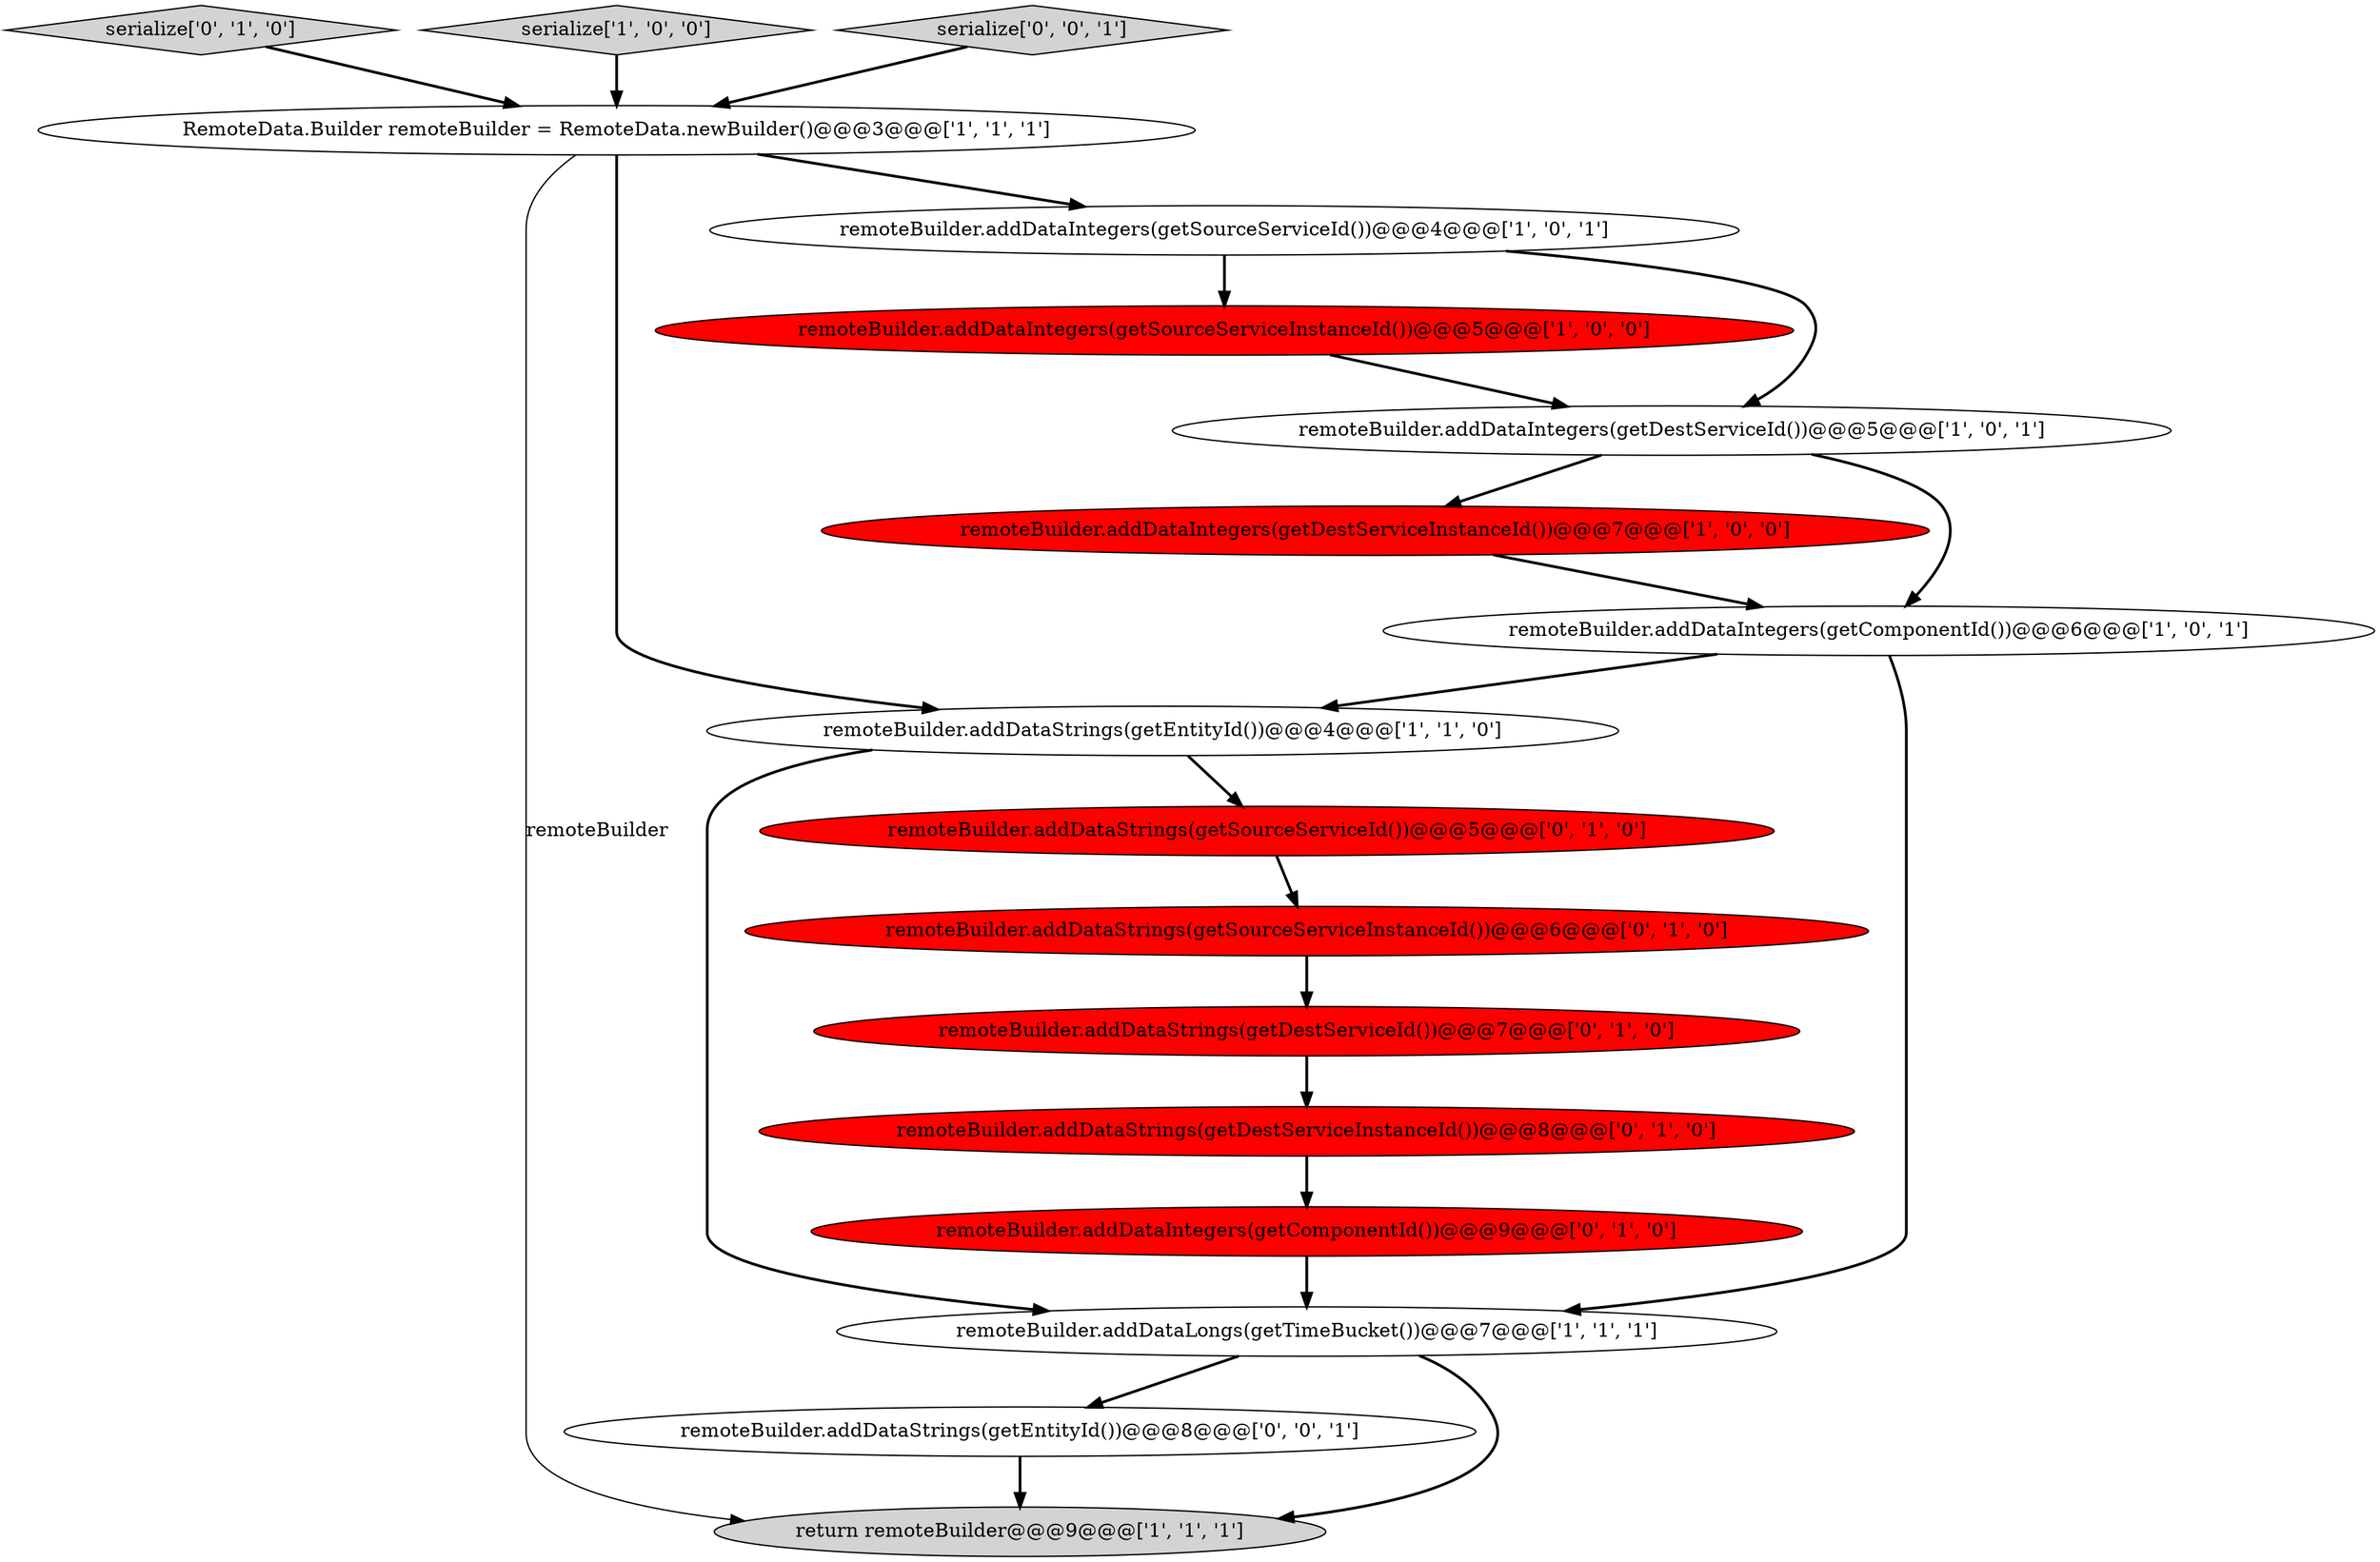 digraph {
15 [style = filled, label = "remoteBuilder.addDataIntegers(getComponentId())@@@9@@@['0', '1', '0']", fillcolor = red, shape = ellipse image = "AAA1AAABBB2BBB"];
13 [style = filled, label = "serialize['0', '1', '0']", fillcolor = lightgray, shape = diamond image = "AAA0AAABBB2BBB"];
3 [style = filled, label = "remoteBuilder.addDataIntegers(getSourceServiceInstanceId())@@@5@@@['1', '0', '0']", fillcolor = red, shape = ellipse image = "AAA1AAABBB1BBB"];
2 [style = filled, label = "serialize['1', '0', '0']", fillcolor = lightgray, shape = diamond image = "AAA0AAABBB1BBB"];
4 [style = filled, label = "remoteBuilder.addDataIntegers(getDestServiceInstanceId())@@@7@@@['1', '0', '0']", fillcolor = red, shape = ellipse image = "AAA1AAABBB1BBB"];
6 [style = filled, label = "RemoteData.Builder remoteBuilder = RemoteData.newBuilder()@@@3@@@['1', '1', '1']", fillcolor = white, shape = ellipse image = "AAA0AAABBB1BBB"];
0 [style = filled, label = "remoteBuilder.addDataIntegers(getSourceServiceId())@@@4@@@['1', '0', '1']", fillcolor = white, shape = ellipse image = "AAA0AAABBB1BBB"];
7 [style = filled, label = "remoteBuilder.addDataIntegers(getComponentId())@@@6@@@['1', '0', '1']", fillcolor = white, shape = ellipse image = "AAA0AAABBB1BBB"];
9 [style = filled, label = "return remoteBuilder@@@9@@@['1', '1', '1']", fillcolor = lightgray, shape = ellipse image = "AAA0AAABBB1BBB"];
11 [style = filled, label = "remoteBuilder.addDataStrings(getDestServiceId())@@@7@@@['0', '1', '0']", fillcolor = red, shape = ellipse image = "AAA1AAABBB2BBB"];
12 [style = filled, label = "remoteBuilder.addDataStrings(getDestServiceInstanceId())@@@8@@@['0', '1', '0']", fillcolor = red, shape = ellipse image = "AAA1AAABBB2BBB"];
14 [style = filled, label = "remoteBuilder.addDataStrings(getSourceServiceId())@@@5@@@['0', '1', '0']", fillcolor = red, shape = ellipse image = "AAA1AAABBB2BBB"];
5 [style = filled, label = "remoteBuilder.addDataIntegers(getDestServiceId())@@@5@@@['1', '0', '1']", fillcolor = white, shape = ellipse image = "AAA0AAABBB1BBB"];
17 [style = filled, label = "serialize['0', '0', '1']", fillcolor = lightgray, shape = diamond image = "AAA0AAABBB3BBB"];
8 [style = filled, label = "remoteBuilder.addDataStrings(getEntityId())@@@4@@@['1', '1', '0']", fillcolor = white, shape = ellipse image = "AAA0AAABBB1BBB"];
10 [style = filled, label = "remoteBuilder.addDataStrings(getSourceServiceInstanceId())@@@6@@@['0', '1', '0']", fillcolor = red, shape = ellipse image = "AAA1AAABBB2BBB"];
1 [style = filled, label = "remoteBuilder.addDataLongs(getTimeBucket())@@@7@@@['1', '1', '1']", fillcolor = white, shape = ellipse image = "AAA0AAABBB1BBB"];
16 [style = filled, label = "remoteBuilder.addDataStrings(getEntityId())@@@8@@@['0', '0', '1']", fillcolor = white, shape = ellipse image = "AAA0AAABBB3BBB"];
0->3 [style = bold, label=""];
7->1 [style = bold, label=""];
6->9 [style = solid, label="remoteBuilder"];
17->6 [style = bold, label=""];
2->6 [style = bold, label=""];
12->15 [style = bold, label=""];
8->14 [style = bold, label=""];
14->10 [style = bold, label=""];
11->12 [style = bold, label=""];
6->0 [style = bold, label=""];
7->8 [style = bold, label=""];
4->7 [style = bold, label=""];
1->9 [style = bold, label=""];
8->1 [style = bold, label=""];
3->5 [style = bold, label=""];
10->11 [style = bold, label=""];
1->16 [style = bold, label=""];
5->4 [style = bold, label=""];
6->8 [style = bold, label=""];
5->7 [style = bold, label=""];
13->6 [style = bold, label=""];
16->9 [style = bold, label=""];
0->5 [style = bold, label=""];
15->1 [style = bold, label=""];
}
